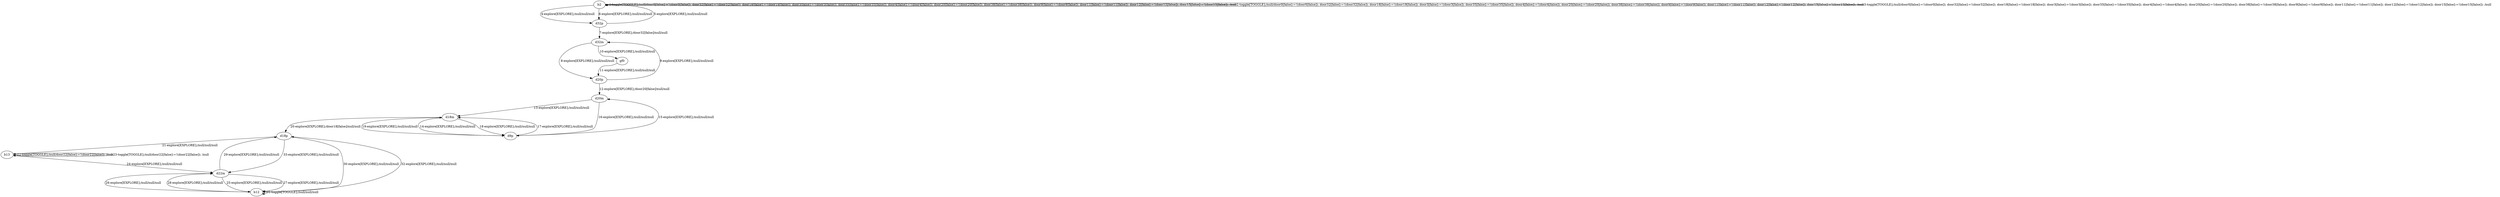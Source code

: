 # Total number of goals covered by this test: 2
# b12 --> d18p
# b13 --> b13

digraph g {
"b2" -> "b2" [label = "1-toggle[TOGGLE];/null/door0[false]:=!(door0[false]); door32[false]:=!(door32[false]); door18[false]:=!(door18[false]); door3[false]:=!(door3[false]); door35[false]:=!(door35[false]); door4[false]:=!(door4[false]); door20[false]:=!(door20[false]); door38[false]:=!(door38[false]); door9[false]:=!(door9[false]); door11[false]:=!(door11[false]); door12[false]:=!(door12[false]); door15[false]:=!(door15[false]); /null"];
"b2" -> "b2" [label = "2-toggle[TOGGLE];/null/door0[false]:=!(door0[false]); door32[false]:=!(door32[false]); door18[false]:=!(door18[false]); door3[false]:=!(door3[false]); door35[false]:=!(door35[false]); door4[false]:=!(door4[false]); door20[false]:=!(door20[false]); door38[false]:=!(door38[false]); door9[false]:=!(door9[false]); door11[false]:=!(door11[false]); door12[false]:=!(door12[false]); door15[false]:=!(door15[false]); /null"];
"b2" -> "b2" [label = "3-toggle[TOGGLE];/null/door0[false]:=!(door0[false]); door32[false]:=!(door32[false]); door18[false]:=!(door18[false]); door3[false]:=!(door3[false]); door35[false]:=!(door35[false]); door4[false]:=!(door4[false]); door20[false]:=!(door20[false]); door38[false]:=!(door38[false]); door9[false]:=!(door9[false]); door11[false]:=!(door11[false]); door12[false]:=!(door12[false]); door15[false]:=!(door15[false]); /null"];
"b2" -> "d32p" [label = "4-explore[EXPLORE];/null/null/null"];
"d32p" -> "b2" [label = "5-explore[EXPLORE];/null/null/null"];
"b2" -> "d32p" [label = "6-explore[EXPLORE];/null/null/null"];
"d32p" -> "d32m" [label = "7-explore[EXPLORE];/door32[false]/null/null"];
"d32m" -> "d20p" [label = "8-explore[EXPLORE];/null/null/null"];
"d20p" -> "d32m" [label = "9-explore[EXPLORE];/null/null/null"];
"d32m" -> "gf0" [label = "10-explore[EXPLORE];/null/null/null"];
"gf0" -> "d20p" [label = "11-explore[EXPLORE];/null/null/null"];
"d20p" -> "d20m" [label = "12-explore[EXPLORE];/door20[false]/null/null"];
"d20m" -> "d18m" [label = "13-explore[EXPLORE];/null/null/null"];
"d18m" -> "d9p" [label = "14-explore[EXPLORE];/null/null/null"];
"d9p" -> "d20m" [label = "15-explore[EXPLORE];/null/null/null"];
"d20m" -> "d9p" [label = "16-explore[EXPLORE];/null/null/null"];
"d9p" -> "d18m" [label = "17-explore[EXPLORE];/null/null/null"];
"d18m" -> "d9p" [label = "18-explore[EXPLORE];/null/null/null"];
"d9p" -> "d18m" [label = "19-explore[EXPLORE];/null/null/null"];
"d18m" -> "d18p" [label = "20-explore[EXPLORE];/door18[false]/null/null"];
"d18p" -> "b13" [label = "21-explore[EXPLORE];/null/null/null"];
"b13" -> "b13" [label = "22-toggle[TOGGLE];/null/door22[false]:=!(door22[false]); /null"];
"b13" -> "b13" [label = "23-toggle[TOGGLE];/null/door22[false]:=!(door22[false]); /null"];
"b13" -> "d22m" [label = "24-explore[EXPLORE];/null/null/null"];
"d22m" -> "b12" [label = "25-explore[EXPLORE];/null/null/null"];
"b12" -> "d22m" [label = "26-explore[EXPLORE];/null/null/null"];
"d22m" -> "b12" [label = "27-explore[EXPLORE];/null/null/null"];
"b12" -> "d22m" [label = "28-explore[EXPLORE];/null/null/null"];
"d22m" -> "d18p" [label = "29-explore[EXPLORE];/null/null/null"];
"d18p" -> "b12" [label = "30-explore[EXPLORE];/null/null/null"];
"b12" -> "b12" [label = "31-toggle[TOGGLE];/null/null/null"];
"b12" -> "d18p" [label = "32-explore[EXPLORE];/null/null/null"];
"d18p" -> "d22m" [label = "33-explore[EXPLORE];/null/null/null"];
}
